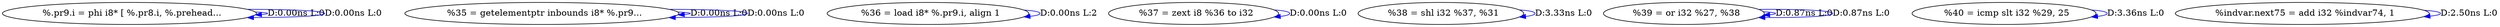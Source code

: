 digraph {
Node0x30628a0[label="  %.pr9.i = phi i8* [ %.pr8.i, %.prehead..."];
Node0x30628a0 -> Node0x30628a0[label="D:0.00ns L:0",color=blue];
Node0x30628a0 -> Node0x30628a0[label="D:0.00ns L:0",color=blue];
Node0x3062980[label="  %35 = getelementptr inbounds i8* %.pr9..."];
Node0x3062980 -> Node0x3062980[label="D:0.00ns L:0",color=blue];
Node0x3062980 -> Node0x3062980[label="D:0.00ns L:0",color=blue];
Node0x3062aa0[label="  %36 = load i8* %.pr9.i, align 1"];
Node0x3062aa0 -> Node0x3062aa0[label="D:0.00ns L:2",color=blue];
Node0x3062b80[label="  %37 = zext i8 %36 to i32"];
Node0x3062b80 -> Node0x3062b80[label="D:0.00ns L:0",color=blue];
Node0x3062c60[label="  %38 = shl i32 %37, %31"];
Node0x3062c60 -> Node0x3062c60[label="D:3.33ns L:0",color=blue];
Node0x3062d40[label="  %39 = or i32 %27, %38"];
Node0x3062d40 -> Node0x3062d40[label="D:0.87ns L:0",color=blue];
Node0x3062d40 -> Node0x3062d40[label="D:0.87ns L:0",color=blue];
Node0x3062e20[label="  %40 = icmp slt i32 %29, 25"];
Node0x3062e20 -> Node0x3062e20[label="D:3.36ns L:0",color=blue];
Node0x3062f00[label="  %indvar.next75 = add i32 %indvar74, 1"];
Node0x3062f00 -> Node0x3062f00[label="D:2.50ns L:0",color=blue];
}
